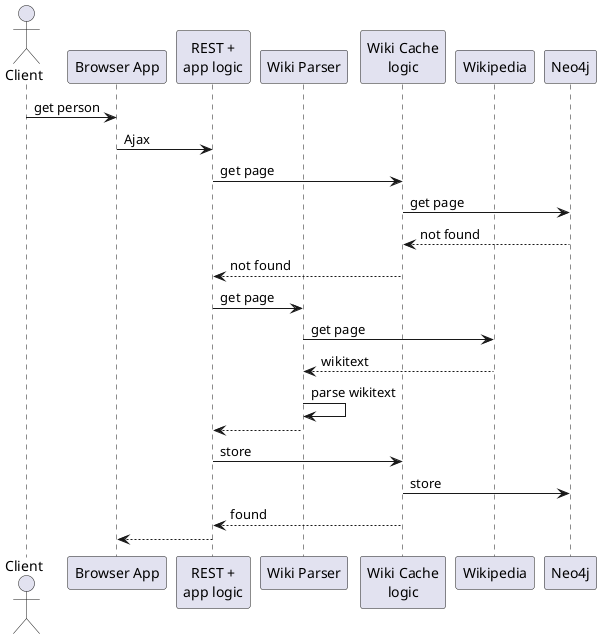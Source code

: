 @startuml

actor Client as C
participant "Browser App" as B
participant "REST +\napp logic" as R
participant "Wiki Parser" as WP
participant "Wiki Cache\nlogic" as WC
participant Wikipedia as W
participant Neo4j as N

C -> B: get person
B -> R: Ajax
R -> WC: get page
WC -> N: get page
N --> WC: not found
WC --> R: not found
R -> WP: get page
WP -> W: get page
W --> WP: wikitext
WP -> WP: parse wikitext
WP --> R:
R -> WC: store
WC -> N: store
WC --> R: found
R --> B:

@enduml